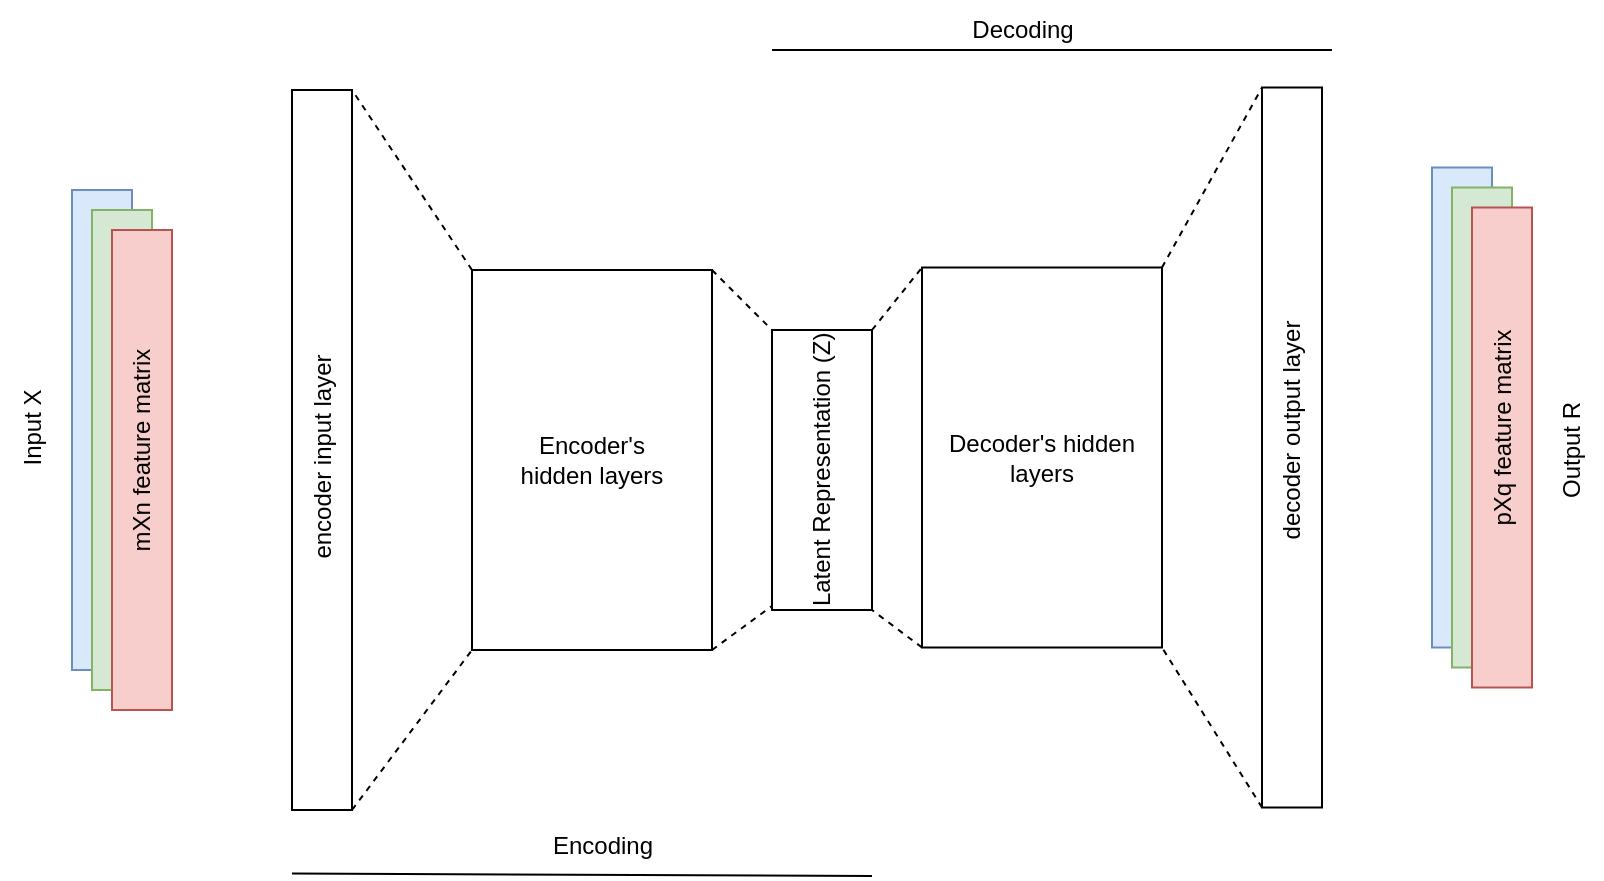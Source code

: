 <mxfile version="20.2.3" type="device"><diagram id="lHZOzds3sSfcD8ZEahEp" name="Page-1"><mxGraphModel dx="937" dy="514" grid="1" gridSize="10" guides="1" tooltips="1" connect="1" arrows="1" fold="1" page="1" pageScale="1" pageWidth="850" pageHeight="1100" math="0" shadow="0"><root><mxCell id="0"/><mxCell id="1" parent="0"/><mxCell id="d3oNGtRS5xmqC7rY9E24-1" value="" style="rounded=0;whiteSpace=wrap;html=1;fillColor=#dae8fc;strokeColor=#6c8ebf;" vertex="1" parent="1"><mxGeometry x="40" y="280" width="30" height="240" as="geometry"/></mxCell><mxCell id="d3oNGtRS5xmqC7rY9E24-2" value="" style="rounded=0;whiteSpace=wrap;html=1;fillColor=#d5e8d4;strokeColor=#82b366;" vertex="1" parent="1"><mxGeometry x="50" y="290" width="30" height="240" as="geometry"/></mxCell><mxCell id="d3oNGtRS5xmqC7rY9E24-3" value="" style="rounded=0;whiteSpace=wrap;html=1;fillColor=#f8cecc;strokeColor=#b85450;" vertex="1" parent="1"><mxGeometry x="60" y="300" width="30" height="240" as="geometry"/></mxCell><mxCell id="d3oNGtRS5xmqC7rY9E24-4" value="mXn feature matrix" style="text;html=1;strokeColor=none;fillColor=none;align=center;verticalAlign=middle;whiteSpace=wrap;rounded=0;rotation=-90;" vertex="1" parent="1"><mxGeometry x="10" y="395" width="130" height="30" as="geometry"/></mxCell><mxCell id="d3oNGtRS5xmqC7rY9E24-5" value="" style="rounded=0;whiteSpace=wrap;html=1;" vertex="1" parent="1"><mxGeometry x="150" y="230" width="30" height="360" as="geometry"/></mxCell><mxCell id="d3oNGtRS5xmqC7rY9E24-6" value="encoder input layer" style="text;html=1;strokeColor=none;fillColor=none;align=center;verticalAlign=middle;whiteSpace=wrap;rounded=0;rotation=-90;" vertex="1" parent="1"><mxGeometry x="103.75" y="398.75" width="122.5" height="30" as="geometry"/></mxCell><mxCell id="d3oNGtRS5xmqC7rY9E24-8" value="" style="rounded=0;whiteSpace=wrap;html=1;" vertex="1" parent="1"><mxGeometry x="635" y="228.75" width="30" height="360" as="geometry"/></mxCell><mxCell id="d3oNGtRS5xmqC7rY9E24-9" value="decoder output layer" style="text;html=1;strokeColor=none;fillColor=none;align=center;verticalAlign=middle;whiteSpace=wrap;rounded=0;rotation=-90;" vertex="1" parent="1"><mxGeometry x="585" y="385" width="130" height="30" as="geometry"/></mxCell><mxCell id="d3oNGtRS5xmqC7rY9E24-11" value="" style="rounded=0;whiteSpace=wrap;html=1;fillColor=#dae8fc;strokeColor=#6c8ebf;" vertex="1" parent="1"><mxGeometry x="720" y="268.75" width="30" height="240" as="geometry"/></mxCell><mxCell id="d3oNGtRS5xmqC7rY9E24-14" value="" style="rounded=0;whiteSpace=wrap;html=1;fillColor=#d5e8d4;strokeColor=#82b366;" vertex="1" parent="1"><mxGeometry x="730" y="278.75" width="30" height="240" as="geometry"/></mxCell><mxCell id="d3oNGtRS5xmqC7rY9E24-12" value="" style="rounded=0;whiteSpace=wrap;html=1;fillColor=#f8cecc;strokeColor=#b85450;" vertex="1" parent="1"><mxGeometry x="740" y="288.75" width="30" height="240" as="geometry"/></mxCell><mxCell id="d3oNGtRS5xmqC7rY9E24-13" value="pXq feature matrix" style="text;html=1;strokeColor=none;fillColor=none;align=center;verticalAlign=middle;whiteSpace=wrap;rounded=0;rotation=-90;" vertex="1" parent="1"><mxGeometry x="690" y="383.75" width="130" height="30" as="geometry"/></mxCell><mxCell id="d3oNGtRS5xmqC7rY9E24-17" value="Encoder's &lt;br&gt;hidden layers" style="rounded=0;whiteSpace=wrap;html=1;" vertex="1" parent="1"><mxGeometry x="240" y="320" width="120" height="190" as="geometry"/></mxCell><mxCell id="d3oNGtRS5xmqC7rY9E24-18" value="Decoder's hidden layers" style="rounded=0;whiteSpace=wrap;html=1;" vertex="1" parent="1"><mxGeometry x="465" y="318.75" width="120" height="190" as="geometry"/></mxCell><mxCell id="d3oNGtRS5xmqC7rY9E24-19" value="" style="rounded=0;whiteSpace=wrap;html=1;" vertex="1" parent="1"><mxGeometry x="390" y="350" width="50" height="140" as="geometry"/></mxCell><mxCell id="d3oNGtRS5xmqC7rY9E24-20" value="Latent Representation (Z)&amp;nbsp;" style="text;html=1;strokeColor=none;fillColor=none;align=center;verticalAlign=middle;whiteSpace=wrap;rounded=0;rotation=-90;" vertex="1" parent="1"><mxGeometry x="340" y="403" width="150" height="30" as="geometry"/></mxCell><mxCell id="d3oNGtRS5xmqC7rY9E24-21" value="" style="endArrow=none;dashed=1;html=1;rounded=0;entryX=1;entryY=0;entryDx=0;entryDy=0;exitX=0;exitY=0;exitDx=0;exitDy=0;" edge="1" parent="1" source="d3oNGtRS5xmqC7rY9E24-17" target="d3oNGtRS5xmqC7rY9E24-5"><mxGeometry width="50" height="50" relative="1" as="geometry"><mxPoint x="400" y="360" as="sourcePoint"/><mxPoint x="450" y="310" as="targetPoint"/></mxGeometry></mxCell><mxCell id="d3oNGtRS5xmqC7rY9E24-22" value="" style="endArrow=none;dashed=1;html=1;rounded=0;entryX=1;entryY=0;entryDx=0;entryDy=0;exitX=1;exitY=1;exitDx=0;exitDy=0;" edge="1" parent="1" source="d3oNGtRS5xmqC7rY9E24-5"><mxGeometry width="50" height="50" relative="1" as="geometry"><mxPoint x="300" y="600" as="sourcePoint"/><mxPoint x="240" y="510.0" as="targetPoint"/></mxGeometry></mxCell><mxCell id="d3oNGtRS5xmqC7rY9E24-23" value="" style="endArrow=none;dashed=1;html=1;rounded=0;entryX=0;entryY=0;entryDx=0;entryDy=0;exitX=1;exitY=1;exitDx=0;exitDy=0;" edge="1" parent="1" target="d3oNGtRS5xmqC7rY9E24-8"><mxGeometry width="50" height="50" relative="1" as="geometry"><mxPoint x="585" y="318.75" as="sourcePoint"/><mxPoint x="645" y="238.75" as="targetPoint"/></mxGeometry></mxCell><mxCell id="d3oNGtRS5xmqC7rY9E24-24" value="" style="endArrow=none;dashed=1;html=1;rounded=0;exitX=0;exitY=0;exitDx=0;exitDy=0;entryX=1;entryY=1;entryDx=0;entryDy=0;" edge="1" parent="1" target="d3oNGtRS5xmqC7rY9E24-18"><mxGeometry width="50" height="50" relative="1" as="geometry"><mxPoint x="635" y="588.75" as="sourcePoint"/><mxPoint x="580" y="510" as="targetPoint"/></mxGeometry></mxCell><mxCell id="d3oNGtRS5xmqC7rY9E24-25" value="" style="endArrow=none;dashed=1;html=1;rounded=0;entryX=0;entryY=0;entryDx=0;entryDy=0;exitX=1;exitY=0;exitDx=0;exitDy=0;" edge="1" parent="1" source="d3oNGtRS5xmqC7rY9E24-19" target="d3oNGtRS5xmqC7rY9E24-18"><mxGeometry width="50" height="50" relative="1" as="geometry"><mxPoint x="400" y="360" as="sourcePoint"/><mxPoint x="450" y="310" as="targetPoint"/></mxGeometry></mxCell><mxCell id="d3oNGtRS5xmqC7rY9E24-26" value="" style="endArrow=none;dashed=1;html=1;rounded=0;exitX=1;exitY=1;exitDx=0;exitDy=0;" edge="1" parent="1" source="d3oNGtRS5xmqC7rY9E24-17"><mxGeometry width="50" height="50" relative="1" as="geometry"><mxPoint x="365" y="518.75" as="sourcePoint"/><mxPoint x="390" y="488" as="targetPoint"/></mxGeometry></mxCell><mxCell id="d3oNGtRS5xmqC7rY9E24-27" value="" style="endArrow=none;dashed=1;html=1;rounded=0;exitX=0;exitY=1;exitDx=0;exitDy=0;entryX=1;entryY=1;entryDx=0;entryDy=0;" edge="1" parent="1" source="d3oNGtRS5xmqC7rY9E24-18" target="d3oNGtRS5xmqC7rY9E24-19"><mxGeometry width="50" height="50" relative="1" as="geometry"><mxPoint x="370" y="520" as="sourcePoint"/><mxPoint x="400" y="498" as="targetPoint"/></mxGeometry></mxCell><mxCell id="d3oNGtRS5xmqC7rY9E24-28" value="" style="endArrow=none;dashed=1;html=1;rounded=0;exitX=1;exitY=0;exitDx=0;exitDy=0;entryX=0;entryY=0;entryDx=0;entryDy=0;" edge="1" parent="1" source="d3oNGtRS5xmqC7rY9E24-17" target="d3oNGtRS5xmqC7rY9E24-19"><mxGeometry width="50" height="50" relative="1" as="geometry"><mxPoint x="475" y="518.75" as="sourcePoint"/><mxPoint x="450" y="500" as="targetPoint"/></mxGeometry></mxCell><mxCell id="d3oNGtRS5xmqC7rY9E24-29" value="Input X" style="text;html=1;strokeColor=none;fillColor=none;align=center;verticalAlign=middle;whiteSpace=wrap;rounded=0;rotation=-90;" vertex="1" parent="1"><mxGeometry x="-10" y="383.75" width="60" height="30" as="geometry"/></mxCell><mxCell id="d3oNGtRS5xmqC7rY9E24-30" value="Output R" style="text;html=1;strokeColor=none;fillColor=none;align=center;verticalAlign=middle;whiteSpace=wrap;rounded=0;rotation=-90;" vertex="1" parent="1"><mxGeometry x="760" y="395" width="60" height="30" as="geometry"/></mxCell><mxCell id="d3oNGtRS5xmqC7rY9E24-31" value="" style="endArrow=none;html=1;rounded=0;" edge="1" parent="1"><mxGeometry width="50" height="50" relative="1" as="geometry"><mxPoint x="150" y="621.75" as="sourcePoint"/><mxPoint x="440" y="623" as="targetPoint"/></mxGeometry></mxCell><mxCell id="d3oNGtRS5xmqC7rY9E24-32" value="Encoding" style="text;html=1;align=center;verticalAlign=middle;resizable=0;points=[];autosize=1;strokeColor=none;fillColor=none;" vertex="1" parent="1"><mxGeometry x="270" y="593" width="70" height="30" as="geometry"/></mxCell><mxCell id="d3oNGtRS5xmqC7rY9E24-33" value="" style="endArrow=none;html=1;rounded=0;" edge="1" parent="1"><mxGeometry width="50" height="50" relative="1" as="geometry"><mxPoint x="390" y="210" as="sourcePoint"/><mxPoint x="670" y="210" as="targetPoint"/></mxGeometry></mxCell><mxCell id="d3oNGtRS5xmqC7rY9E24-34" value="Decoding" style="text;html=1;align=center;verticalAlign=middle;resizable=0;points=[];autosize=1;strokeColor=none;fillColor=none;" vertex="1" parent="1"><mxGeometry x="480" y="185" width="70" height="30" as="geometry"/></mxCell></root></mxGraphModel></diagram></mxfile>